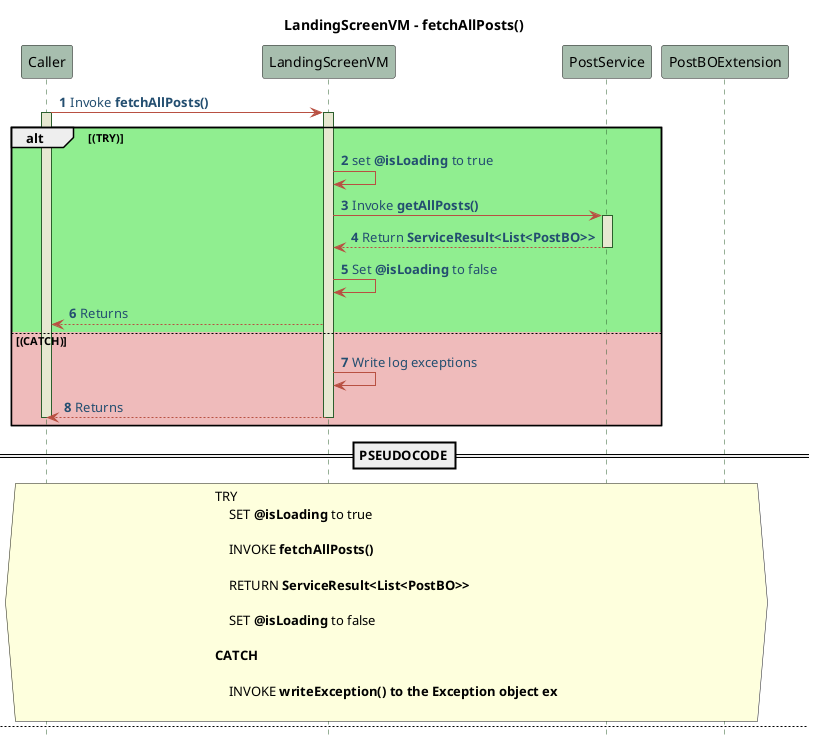 @startuml LandingScreenVM

!define POSITIVERESPONSE 90EE90
!define NEGATIVEERESPONSE EFBBBB
!define NUETRALRESPONSE F2DC79
skinparam sequence{
    ParticipantBackgroundColor #A7BEAE
    LifeLineBackgroundColor #E7E8D1
    LifeLineBorderColor #2C5F2D
    ActorBackgroundColor #FC766AFF
    ActorBorderColor #FC766AFF
    ArrowColor #B85042
    ArrowFontColor #234E70
}

title LandingScreenVM - fetchAllPosts()
autonumber 1
hide footbox
Caller -> LandingScreenVM: Invoke **fetchAllPosts()**
activate Caller
alt #POSITIVERESPONSE (TRY)
activate LandingScreenVM
LandingScreenVM -> LandingScreenVM: set **@isLoading** to true
LandingScreenVM -> PostService: Invoke **getAllPosts()**
activate PostService
PostService --> LandingScreenVM: Return **ServiceResult<List<PostBO>>**
deactivate PostService
LandingScreenVM -> LandingScreenVM: Set **@isLoading** to false
LandingScreenVM --> Caller: Returns
else #efbbbb (CATCH)
    LandingScreenVM -> LandingScreenVM: Write log exceptions
    LandingScreenVM --> Caller : Returns
    deactivate Caller
deactivate LandingScreenVM 
end
==PSEUDOCODE==
hnote across 
TRY
    SET **@isLoading** to true 

    INVOKE **fetchAllPosts()**

    RETURN **ServiceResult<List<PostBO>>**

    SET **@isLoading** to false

**CATCH**

    INVOKE **writeException() to the Exception object ex**

endnote 

newpage LandingScreenVM - onClickSortPost()
autonumber 1
hide footbox 
Caller -> LandingScreenVM: Invokes **onClickSortPost()**
activate Caller
alt #POSITIVERESPONSE (TRY)
activate LandingScreenVM
LandingScreenVM -> PostBOExtension: Invokes **sortPostByDate()**
activate PostBOExtension
PostBOExtension --> LandingScreenVM: Set the sorted list to **@tempList**
deactivate PostBOExtension
LandingScreenVM --> Caller: Returns
else #efbbbb (CATCH)
LandingScreenVM -> LandingScreenVM: Write log exceptions
LandingScreenVM --> Caller : Returns
deactivate Caller
deactivate LandingScreenVM 
end
==PSEUDOCODE==
hnote across
**TRY**
    INVOKE **sortPostByDate()**

    SET the sorted list to **@tempPostList**

**CATCH**

    INVOKE **writeException() to the Exception object ex**

endnote


newpage LandingScreenVM - navigateToPostCreationScreen()
autonumber 1
hide footbox
Caller -> LandingScreenVM: Invokes navigateToPostCreationScreen()
activate Caller
alt #POSITIVERESPONSE (TRY) 
activate LandingScreenVM
LandingScreenVM -> LandingScreenVM: Push to the **postCreationScreen**
LandingScreenVM --> Caller: Returns
else #efbbbb (CATCH)
LandingScreenVM -> LandingScreenVM: Write log exceptions
LandingScreenVM --> Caller : Returns
deactivate Caller
deactivate LandingScreenVM  
end

==PSEUDOCODE==
hnote across
**TRY**

    Push to the **postCreationScreen**

    DISPLAY the PostCreation Screen

    SET the **List<PostBO>** to **@tempPostList**

**CATCH**

    INVOKE **writeException() to the Exception object ex**

endnote

@enduml